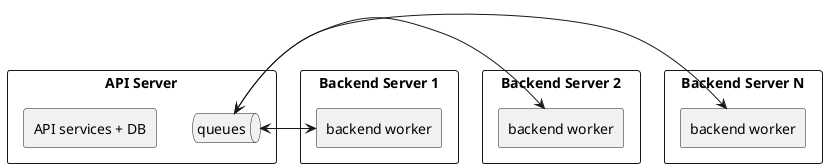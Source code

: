 @startuml
rectangle "API Server" {
  rectangle API [
    API services + DB
  ]
  queue queues
}

rectangle "Backend Server 1" {
    rectangle backend1 [
        backend worker
    ]
}

rectangle "Backend Server 2" {
    rectangle backend2 [
        backend worker
    ]
}

rectangle "Backend Server N" {
    rectangle backendn [
        backend worker
    ]
}

queues<->backend1
queues<->backend2
queues<->backendn

@enduml
